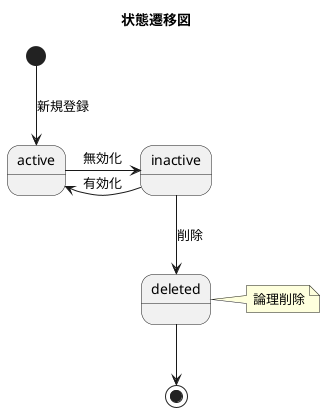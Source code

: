 @startuml
title 状態遷移図

[*] --> active : 新規登録

active -right-> inactive : 無効化
inactive -left-> active  : 有効化

inactive --> deleted: 削除

note right {
  論理削除
}

deleted --> [*]

@enduml